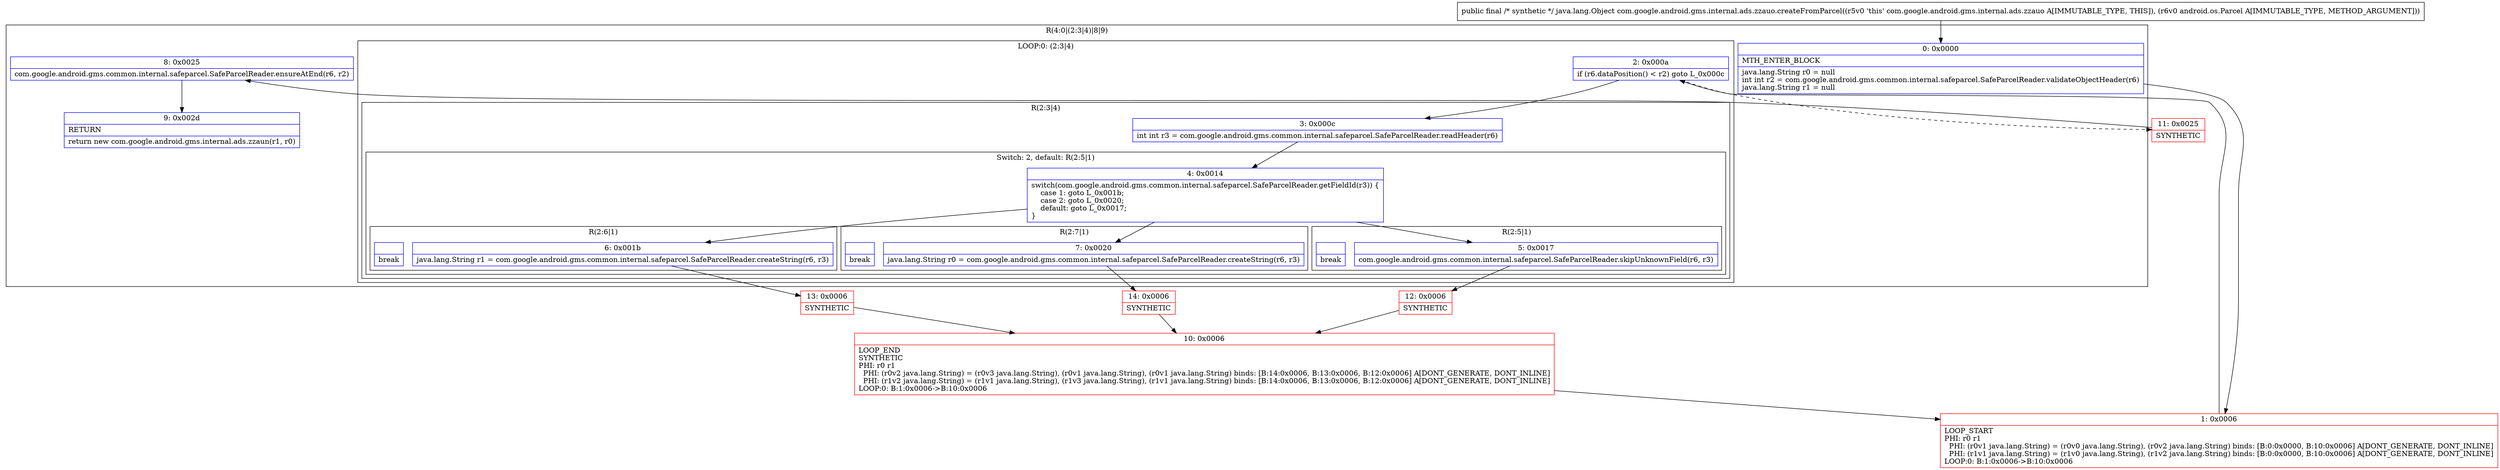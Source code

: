 digraph "CFG forcom.google.android.gms.internal.ads.zzauo.createFromParcel(Landroid\/os\/Parcel;)Ljava\/lang\/Object;" {
subgraph cluster_Region_1461512209 {
label = "R(4:0|(2:3|4)|8|9)";
node [shape=record,color=blue];
Node_0 [shape=record,label="{0\:\ 0x0000|MTH_ENTER_BLOCK\l|java.lang.String r0 = null\lint int r2 = com.google.android.gms.common.internal.safeparcel.SafeParcelReader.validateObjectHeader(r6)\ljava.lang.String r1 = null\l}"];
subgraph cluster_LoopRegion_1800837526 {
label = "LOOP:0: (2:3|4)";
node [shape=record,color=blue];
Node_2 [shape=record,label="{2\:\ 0x000a|if (r6.dataPosition() \< r2) goto L_0x000c\l}"];
subgraph cluster_Region_848268766 {
label = "R(2:3|4)";
node [shape=record,color=blue];
Node_3 [shape=record,label="{3\:\ 0x000c|int int r3 = com.google.android.gms.common.internal.safeparcel.SafeParcelReader.readHeader(r6)\l}"];
subgraph cluster_SwitchRegion_474041397 {
label = "Switch: 2, default: R(2:5|1)";
node [shape=record,color=blue];
Node_4 [shape=record,label="{4\:\ 0x0014|switch(com.google.android.gms.common.internal.safeparcel.SafeParcelReader.getFieldId(r3)) \{\l    case 1: goto L_0x001b;\l    case 2: goto L_0x0020;\l    default: goto L_0x0017;\l\}\l}"];
subgraph cluster_Region_40088035 {
label = "R(2:6|1)";
node [shape=record,color=blue];
Node_6 [shape=record,label="{6\:\ 0x001b|java.lang.String r1 = com.google.android.gms.common.internal.safeparcel.SafeParcelReader.createString(r6, r3)\l}"];
Node_InsnContainer_82768015 [shape=record,label="{|break\l}"];
}
subgraph cluster_Region_1276927885 {
label = "R(2:7|1)";
node [shape=record,color=blue];
Node_7 [shape=record,label="{7\:\ 0x0020|java.lang.String r0 = com.google.android.gms.common.internal.safeparcel.SafeParcelReader.createString(r6, r3)\l}"];
Node_InsnContainer_1626274028 [shape=record,label="{|break\l}"];
}
subgraph cluster_Region_1132784642 {
label = "R(2:5|1)";
node [shape=record,color=blue];
Node_5 [shape=record,label="{5\:\ 0x0017|com.google.android.gms.common.internal.safeparcel.SafeParcelReader.skipUnknownField(r6, r3)\l}"];
Node_InsnContainer_24214456 [shape=record,label="{|break\l}"];
}
}
}
}
Node_8 [shape=record,label="{8\:\ 0x0025|com.google.android.gms.common.internal.safeparcel.SafeParcelReader.ensureAtEnd(r6, r2)\l}"];
Node_9 [shape=record,label="{9\:\ 0x002d|RETURN\l|return new com.google.android.gms.internal.ads.zzaun(r1, r0)\l}"];
}
Node_1 [shape=record,color=red,label="{1\:\ 0x0006|LOOP_START\lPHI: r0 r1 \l  PHI: (r0v1 java.lang.String) = (r0v0 java.lang.String), (r0v2 java.lang.String) binds: [B:0:0x0000, B:10:0x0006] A[DONT_GENERATE, DONT_INLINE]\l  PHI: (r1v1 java.lang.String) = (r1v0 java.lang.String), (r1v2 java.lang.String) binds: [B:0:0x0000, B:10:0x0006] A[DONT_GENERATE, DONT_INLINE]\lLOOP:0: B:1:0x0006\-\>B:10:0x0006\l}"];
Node_10 [shape=record,color=red,label="{10\:\ 0x0006|LOOP_END\lSYNTHETIC\lPHI: r0 r1 \l  PHI: (r0v2 java.lang.String) = (r0v3 java.lang.String), (r0v1 java.lang.String), (r0v1 java.lang.String) binds: [B:14:0x0006, B:13:0x0006, B:12:0x0006] A[DONT_GENERATE, DONT_INLINE]\l  PHI: (r1v2 java.lang.String) = (r1v1 java.lang.String), (r1v3 java.lang.String), (r1v1 java.lang.String) binds: [B:14:0x0006, B:13:0x0006, B:12:0x0006] A[DONT_GENERATE, DONT_INLINE]\lLOOP:0: B:1:0x0006\-\>B:10:0x0006\l}"];
Node_11 [shape=record,color=red,label="{11\:\ 0x0025|SYNTHETIC\l}"];
Node_12 [shape=record,color=red,label="{12\:\ 0x0006|SYNTHETIC\l}"];
Node_13 [shape=record,color=red,label="{13\:\ 0x0006|SYNTHETIC\l}"];
Node_14 [shape=record,color=red,label="{14\:\ 0x0006|SYNTHETIC\l}"];
MethodNode[shape=record,label="{public final \/* synthetic *\/ java.lang.Object com.google.android.gms.internal.ads.zzauo.createFromParcel((r5v0 'this' com.google.android.gms.internal.ads.zzauo A[IMMUTABLE_TYPE, THIS]), (r6v0 android.os.Parcel A[IMMUTABLE_TYPE, METHOD_ARGUMENT])) }"];
MethodNode -> Node_0;
Node_0 -> Node_1;
Node_2 -> Node_3;
Node_2 -> Node_11[style=dashed];
Node_3 -> Node_4;
Node_4 -> Node_5;
Node_4 -> Node_6;
Node_4 -> Node_7;
Node_6 -> Node_13;
Node_7 -> Node_14;
Node_5 -> Node_12;
Node_8 -> Node_9;
Node_1 -> Node_2;
Node_10 -> Node_1;
Node_11 -> Node_8;
Node_12 -> Node_10;
Node_13 -> Node_10;
Node_14 -> Node_10;
}

